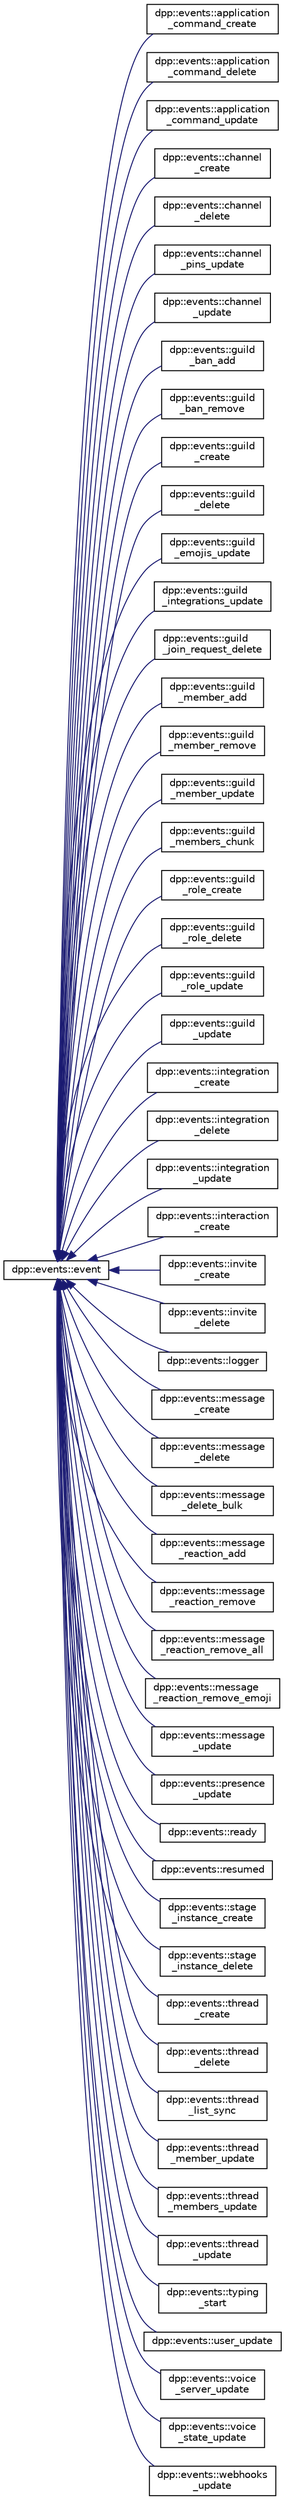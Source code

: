 digraph "Graphical Class Hierarchy"
{
 // INTERACTIVE_SVG=YES
 // LATEX_PDF_SIZE
  bgcolor="transparent";
  edge [fontname="Helvetica",fontsize="10",labelfontname="Helvetica",labelfontsize="10"];
  node [fontname="Helvetica",fontsize="10",shape=record];
  rankdir="LR";
  Node0 [label="dpp::events::event",height=0.2,width=0.4,color="black",URL="$classdpp_1_1events_1_1event.html",tooltip="An event object represents an event handled internally, passed from the websocket e...."];
  Node0 -> Node1 [dir="back",color="midnightblue",fontsize="10",style="solid",fontname="Helvetica"];
  Node1 [label="dpp::events::application\l_command_create",height=0.2,width=0.4,color="black",URL="$classdpp_1_1events_1_1application__command__create.html",tooltip=" "];
  Node0 -> Node2 [dir="back",color="midnightblue",fontsize="10",style="solid",fontname="Helvetica"];
  Node2 [label="dpp::events::application\l_command_delete",height=0.2,width=0.4,color="black",URL="$classdpp_1_1events_1_1application__command__delete.html",tooltip=" "];
  Node0 -> Node3 [dir="back",color="midnightblue",fontsize="10",style="solid",fontname="Helvetica"];
  Node3 [label="dpp::events::application\l_command_update",height=0.2,width=0.4,color="black",URL="$classdpp_1_1events_1_1application__command__update.html",tooltip=" "];
  Node0 -> Node4 [dir="back",color="midnightblue",fontsize="10",style="solid",fontname="Helvetica"];
  Node4 [label="dpp::events::channel\l_create",height=0.2,width=0.4,color="black",URL="$classdpp_1_1events_1_1channel__create.html",tooltip=" "];
  Node0 -> Node5 [dir="back",color="midnightblue",fontsize="10",style="solid",fontname="Helvetica"];
  Node5 [label="dpp::events::channel\l_delete",height=0.2,width=0.4,color="black",URL="$classdpp_1_1events_1_1channel__delete.html",tooltip=" "];
  Node0 -> Node6 [dir="back",color="midnightblue",fontsize="10",style="solid",fontname="Helvetica"];
  Node6 [label="dpp::events::channel\l_pins_update",height=0.2,width=0.4,color="black",URL="$classdpp_1_1events_1_1channel__pins__update.html",tooltip=" "];
  Node0 -> Node7 [dir="back",color="midnightblue",fontsize="10",style="solid",fontname="Helvetica"];
  Node7 [label="dpp::events::channel\l_update",height=0.2,width=0.4,color="black",URL="$classdpp_1_1events_1_1channel__update.html",tooltip=" "];
  Node0 -> Node8 [dir="back",color="midnightblue",fontsize="10",style="solid",fontname="Helvetica"];
  Node8 [label="dpp::events::guild\l_ban_add",height=0.2,width=0.4,color="black",URL="$classdpp_1_1events_1_1guild__ban__add.html",tooltip=" "];
  Node0 -> Node9 [dir="back",color="midnightblue",fontsize="10",style="solid",fontname="Helvetica"];
  Node9 [label="dpp::events::guild\l_ban_remove",height=0.2,width=0.4,color="black",URL="$classdpp_1_1events_1_1guild__ban__remove.html",tooltip=" "];
  Node0 -> Node10 [dir="back",color="midnightblue",fontsize="10",style="solid",fontname="Helvetica"];
  Node10 [label="dpp::events::guild\l_create",height=0.2,width=0.4,color="black",URL="$classdpp_1_1events_1_1guild__create.html",tooltip=" "];
  Node0 -> Node11 [dir="back",color="midnightblue",fontsize="10",style="solid",fontname="Helvetica"];
  Node11 [label="dpp::events::guild\l_delete",height=0.2,width=0.4,color="black",URL="$classdpp_1_1events_1_1guild__delete.html",tooltip=" "];
  Node0 -> Node12 [dir="back",color="midnightblue",fontsize="10",style="solid",fontname="Helvetica"];
  Node12 [label="dpp::events::guild\l_emojis_update",height=0.2,width=0.4,color="black",URL="$classdpp_1_1events_1_1guild__emojis__update.html",tooltip=" "];
  Node0 -> Node13 [dir="back",color="midnightblue",fontsize="10",style="solid",fontname="Helvetica"];
  Node13 [label="dpp::events::guild\l_integrations_update",height=0.2,width=0.4,color="black",URL="$classdpp_1_1events_1_1guild__integrations__update.html",tooltip=" "];
  Node0 -> Node14 [dir="back",color="midnightblue",fontsize="10",style="solid",fontname="Helvetica"];
  Node14 [label="dpp::events::guild\l_join_request_delete",height=0.2,width=0.4,color="black",URL="$classdpp_1_1events_1_1guild__join__request__delete.html",tooltip=" "];
  Node0 -> Node15 [dir="back",color="midnightblue",fontsize="10",style="solid",fontname="Helvetica"];
  Node15 [label="dpp::events::guild\l_member_add",height=0.2,width=0.4,color="black",URL="$classdpp_1_1events_1_1guild__member__add.html",tooltip=" "];
  Node0 -> Node16 [dir="back",color="midnightblue",fontsize="10",style="solid",fontname="Helvetica"];
  Node16 [label="dpp::events::guild\l_member_remove",height=0.2,width=0.4,color="black",URL="$classdpp_1_1events_1_1guild__member__remove.html",tooltip=" "];
  Node0 -> Node17 [dir="back",color="midnightblue",fontsize="10",style="solid",fontname="Helvetica"];
  Node17 [label="dpp::events::guild\l_member_update",height=0.2,width=0.4,color="black",URL="$classdpp_1_1events_1_1guild__member__update.html",tooltip=" "];
  Node0 -> Node18 [dir="back",color="midnightblue",fontsize="10",style="solid",fontname="Helvetica"];
  Node18 [label="dpp::events::guild\l_members_chunk",height=0.2,width=0.4,color="black",URL="$classdpp_1_1events_1_1guild__members__chunk.html",tooltip=" "];
  Node0 -> Node19 [dir="back",color="midnightblue",fontsize="10",style="solid",fontname="Helvetica"];
  Node19 [label="dpp::events::guild\l_role_create",height=0.2,width=0.4,color="black",URL="$classdpp_1_1events_1_1guild__role__create.html",tooltip=" "];
  Node0 -> Node20 [dir="back",color="midnightblue",fontsize="10",style="solid",fontname="Helvetica"];
  Node20 [label="dpp::events::guild\l_role_delete",height=0.2,width=0.4,color="black",URL="$classdpp_1_1events_1_1guild__role__delete.html",tooltip=" "];
  Node0 -> Node21 [dir="back",color="midnightblue",fontsize="10",style="solid",fontname="Helvetica"];
  Node21 [label="dpp::events::guild\l_role_update",height=0.2,width=0.4,color="black",URL="$classdpp_1_1events_1_1guild__role__update.html",tooltip=" "];
  Node0 -> Node22 [dir="back",color="midnightblue",fontsize="10",style="solid",fontname="Helvetica"];
  Node22 [label="dpp::events::guild\l_update",height=0.2,width=0.4,color="black",URL="$classdpp_1_1events_1_1guild__update.html",tooltip=" "];
  Node0 -> Node23 [dir="back",color="midnightblue",fontsize="10",style="solid",fontname="Helvetica"];
  Node23 [label="dpp::events::integration\l_create",height=0.2,width=0.4,color="black",URL="$classdpp_1_1events_1_1integration__create.html",tooltip=" "];
  Node0 -> Node24 [dir="back",color="midnightblue",fontsize="10",style="solid",fontname="Helvetica"];
  Node24 [label="dpp::events::integration\l_delete",height=0.2,width=0.4,color="black",URL="$classdpp_1_1events_1_1integration__delete.html",tooltip=" "];
  Node0 -> Node25 [dir="back",color="midnightblue",fontsize="10",style="solid",fontname="Helvetica"];
  Node25 [label="dpp::events::integration\l_update",height=0.2,width=0.4,color="black",URL="$classdpp_1_1events_1_1integration__update.html",tooltip=" "];
  Node0 -> Node26 [dir="back",color="midnightblue",fontsize="10",style="solid",fontname="Helvetica"];
  Node26 [label="dpp::events::interaction\l_create",height=0.2,width=0.4,color="black",URL="$classdpp_1_1events_1_1interaction__create.html",tooltip=" "];
  Node0 -> Node27 [dir="back",color="midnightblue",fontsize="10",style="solid",fontname="Helvetica"];
  Node27 [label="dpp::events::invite\l_create",height=0.2,width=0.4,color="black",URL="$classdpp_1_1events_1_1invite__create.html",tooltip=" "];
  Node0 -> Node28 [dir="back",color="midnightblue",fontsize="10",style="solid",fontname="Helvetica"];
  Node28 [label="dpp::events::invite\l_delete",height=0.2,width=0.4,color="black",URL="$classdpp_1_1events_1_1invite__delete.html",tooltip=" "];
  Node0 -> Node29 [dir="back",color="midnightblue",fontsize="10",style="solid",fontname="Helvetica"];
  Node29 [label="dpp::events::logger",height=0.2,width=0.4,color="black",URL="$classdpp_1_1events_1_1logger.html",tooltip=" "];
  Node0 -> Node30 [dir="back",color="midnightblue",fontsize="10",style="solid",fontname="Helvetica"];
  Node30 [label="dpp::events::message\l_create",height=0.2,width=0.4,color="black",URL="$classdpp_1_1events_1_1message__create.html",tooltip=" "];
  Node0 -> Node31 [dir="back",color="midnightblue",fontsize="10",style="solid",fontname="Helvetica"];
  Node31 [label="dpp::events::message\l_delete",height=0.2,width=0.4,color="black",URL="$classdpp_1_1events_1_1message__delete.html",tooltip=" "];
  Node0 -> Node32 [dir="back",color="midnightblue",fontsize="10",style="solid",fontname="Helvetica"];
  Node32 [label="dpp::events::message\l_delete_bulk",height=0.2,width=0.4,color="black",URL="$classdpp_1_1events_1_1message__delete__bulk.html",tooltip=" "];
  Node0 -> Node33 [dir="back",color="midnightblue",fontsize="10",style="solid",fontname="Helvetica"];
  Node33 [label="dpp::events::message\l_reaction_add",height=0.2,width=0.4,color="black",URL="$classdpp_1_1events_1_1message__reaction__add.html",tooltip=" "];
  Node0 -> Node34 [dir="back",color="midnightblue",fontsize="10",style="solid",fontname="Helvetica"];
  Node34 [label="dpp::events::message\l_reaction_remove",height=0.2,width=0.4,color="black",URL="$classdpp_1_1events_1_1message__reaction__remove.html",tooltip=" "];
  Node0 -> Node35 [dir="back",color="midnightblue",fontsize="10",style="solid",fontname="Helvetica"];
  Node35 [label="dpp::events::message\l_reaction_remove_all",height=0.2,width=0.4,color="black",URL="$classdpp_1_1events_1_1message__reaction__remove__all.html",tooltip=" "];
  Node0 -> Node36 [dir="back",color="midnightblue",fontsize="10",style="solid",fontname="Helvetica"];
  Node36 [label="dpp::events::message\l_reaction_remove_emoji",height=0.2,width=0.4,color="black",URL="$classdpp_1_1events_1_1message__reaction__remove__emoji.html",tooltip=" "];
  Node0 -> Node37 [dir="back",color="midnightblue",fontsize="10",style="solid",fontname="Helvetica"];
  Node37 [label="dpp::events::message\l_update",height=0.2,width=0.4,color="black",URL="$classdpp_1_1events_1_1message__update.html",tooltip=" "];
  Node0 -> Node38 [dir="back",color="midnightblue",fontsize="10",style="solid",fontname="Helvetica"];
  Node38 [label="dpp::events::presence\l_update",height=0.2,width=0.4,color="black",URL="$classdpp_1_1events_1_1presence__update.html",tooltip=" "];
  Node0 -> Node39 [dir="back",color="midnightblue",fontsize="10",style="solid",fontname="Helvetica"];
  Node39 [label="dpp::events::ready",height=0.2,width=0.4,color="black",URL="$classdpp_1_1events_1_1ready.html",tooltip=" "];
  Node0 -> Node40 [dir="back",color="midnightblue",fontsize="10",style="solid",fontname="Helvetica"];
  Node40 [label="dpp::events::resumed",height=0.2,width=0.4,color="black",URL="$classdpp_1_1events_1_1resumed.html",tooltip=" "];
  Node0 -> Node41 [dir="back",color="midnightblue",fontsize="10",style="solid",fontname="Helvetica"];
  Node41 [label="dpp::events::stage\l_instance_create",height=0.2,width=0.4,color="black",URL="$classdpp_1_1events_1_1stage__instance__create.html",tooltip=" "];
  Node0 -> Node42 [dir="back",color="midnightblue",fontsize="10",style="solid",fontname="Helvetica"];
  Node42 [label="dpp::events::stage\l_instance_delete",height=0.2,width=0.4,color="black",URL="$classdpp_1_1events_1_1stage__instance__delete.html",tooltip=" "];
  Node0 -> Node43 [dir="back",color="midnightblue",fontsize="10",style="solid",fontname="Helvetica"];
  Node43 [label="dpp::events::thread\l_create",height=0.2,width=0.4,color="black",URL="$classdpp_1_1events_1_1thread__create.html",tooltip=" "];
  Node0 -> Node44 [dir="back",color="midnightblue",fontsize="10",style="solid",fontname="Helvetica"];
  Node44 [label="dpp::events::thread\l_delete",height=0.2,width=0.4,color="black",URL="$classdpp_1_1events_1_1thread__delete.html",tooltip=" "];
  Node0 -> Node45 [dir="back",color="midnightblue",fontsize="10",style="solid",fontname="Helvetica"];
  Node45 [label="dpp::events::thread\l_list_sync",height=0.2,width=0.4,color="black",URL="$classdpp_1_1events_1_1thread__list__sync.html",tooltip=" "];
  Node0 -> Node46 [dir="back",color="midnightblue",fontsize="10",style="solid",fontname="Helvetica"];
  Node46 [label="dpp::events::thread\l_member_update",height=0.2,width=0.4,color="black",URL="$classdpp_1_1events_1_1thread__member__update.html",tooltip=" "];
  Node0 -> Node47 [dir="back",color="midnightblue",fontsize="10",style="solid",fontname="Helvetica"];
  Node47 [label="dpp::events::thread\l_members_update",height=0.2,width=0.4,color="black",URL="$classdpp_1_1events_1_1thread__members__update.html",tooltip=" "];
  Node0 -> Node48 [dir="back",color="midnightblue",fontsize="10",style="solid",fontname="Helvetica"];
  Node48 [label="dpp::events::thread\l_update",height=0.2,width=0.4,color="black",URL="$classdpp_1_1events_1_1thread__update.html",tooltip=" "];
  Node0 -> Node49 [dir="back",color="midnightblue",fontsize="10",style="solid",fontname="Helvetica"];
  Node49 [label="dpp::events::typing\l_start",height=0.2,width=0.4,color="black",URL="$classdpp_1_1events_1_1typing__start.html",tooltip=" "];
  Node0 -> Node50 [dir="back",color="midnightblue",fontsize="10",style="solid",fontname="Helvetica"];
  Node50 [label="dpp::events::user_update",height=0.2,width=0.4,color="black",URL="$classdpp_1_1events_1_1user__update.html",tooltip=" "];
  Node0 -> Node51 [dir="back",color="midnightblue",fontsize="10",style="solid",fontname="Helvetica"];
  Node51 [label="dpp::events::voice\l_server_update",height=0.2,width=0.4,color="black",URL="$classdpp_1_1events_1_1voice__server__update.html",tooltip=" "];
  Node0 -> Node52 [dir="back",color="midnightblue",fontsize="10",style="solid",fontname="Helvetica"];
  Node52 [label="dpp::events::voice\l_state_update",height=0.2,width=0.4,color="black",URL="$classdpp_1_1events_1_1voice__state__update.html",tooltip=" "];
  Node0 -> Node53 [dir="back",color="midnightblue",fontsize="10",style="solid",fontname="Helvetica"];
  Node53 [label="dpp::events::webhooks\l_update",height=0.2,width=0.4,color="black",URL="$classdpp_1_1events_1_1webhooks__update.html",tooltip=" "];
}
